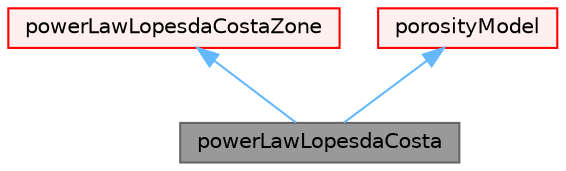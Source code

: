 digraph "powerLawLopesdaCosta"
{
 // LATEX_PDF_SIZE
  bgcolor="transparent";
  edge [fontname=Helvetica,fontsize=10,labelfontname=Helvetica,labelfontsize=10];
  node [fontname=Helvetica,fontsize=10,shape=box,height=0.2,width=0.4];
  Node1 [id="Node000001",label="powerLawLopesdaCosta",height=0.2,width=0.4,color="gray40", fillcolor="grey60", style="filled", fontcolor="black",tooltip="Variant of the power law porosity model with spatially varying drag coefficient."];
  Node2 -> Node1 [id="edge1_Node000001_Node000002",dir="back",color="steelblue1",style="solid",tooltip=" "];
  Node2 [id="Node000002",label="powerLawLopesdaCostaZone",height=0.2,width=0.4,color="red", fillcolor="#FFF0F0", style="filled",URL="$classFoam_1_1porosityModels_1_1powerLawLopesdaCostaZone.html",tooltip=" "];
  Node15 -> Node1 [id="edge2_Node000001_Node000015",dir="back",color="steelblue1",style="solid",tooltip=" "];
  Node15 [id="Node000015",label="porosityModel",height=0.2,width=0.4,color="red", fillcolor="#FFF0F0", style="filled",URL="$classFoam_1_1porosityModel.html",tooltip="Top level model for porosity models."];
}
